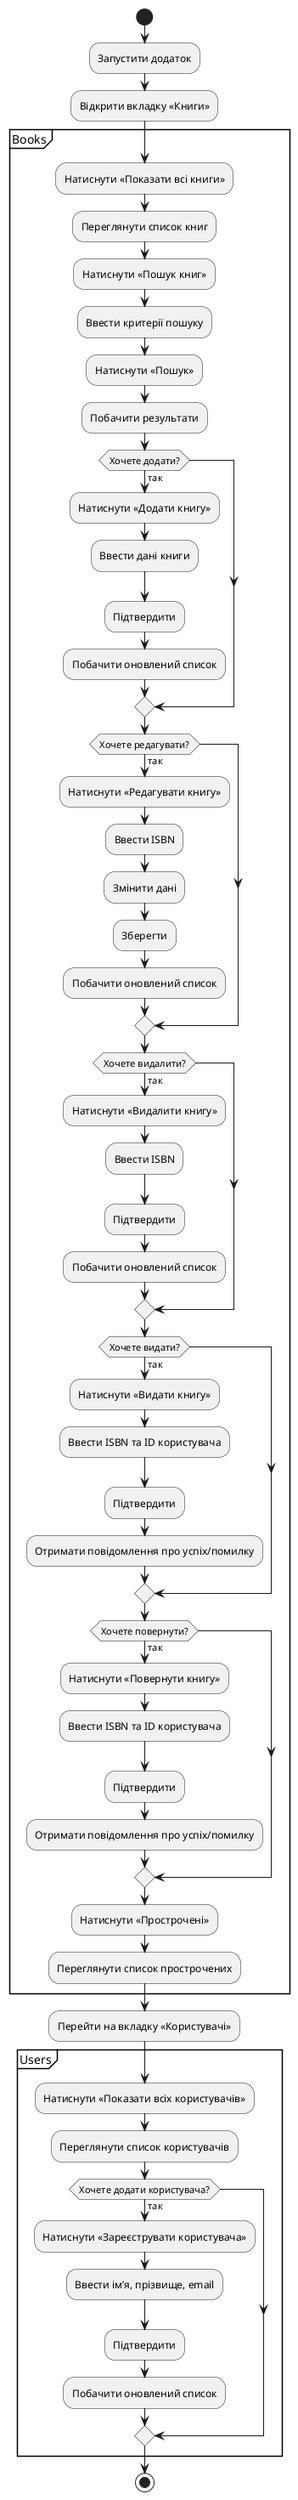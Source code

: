 @startuml ActivityLibraryManager
|User|
start
:Запустити додаток;
:Відкрити вкладку «Книги»;
partition Books {
  :Натиснути «Показати всі книги»;
  :Переглянути список книг;
  :Натиснути «Пошук книг»;
  :Ввести критерії пошуку;
  :Натиснути «Пошук»;
  :Побачити результати;
  if (Хочете додати?) then (так)
    :Натиснути «Додати книгу»;
    :Ввести дані книги;
    :Підтвердити;
    :Побачити оновлений список;
  endif
  if (Хочете редагувати?) then (так)
    :Натиснути «Редагувати книгу»;
    :Ввести ISBN;
    :Змінити дані;
    :Зберегти;
    :Побачити оновлений список;
  endif
  if (Хочете видалити?) then (так)
    :Натиснути «Видалити книгу»;
    :Ввести ISBN;
    :Підтвердити;
    :Побачити оновлений список;
  endif
  if (Хочете видати?) then (так)
    :Натиснути «Видати книгу»;
    :Ввести ISBN та ID користувача;
    :Підтвердити;
    :Отримати повідомлення про успіх/помилку;
  endif
  if (Хочете повернути?) then (так)
    :Натиснути «Повернути книгу»;
    :Ввести ISBN та ID користувача;
    :Підтвердити;
    :Отримати повідомлення про успіх/помилку;
  endif
  :Натиснути «Прострочені»;
  :Переглянути список прострочених;
}
|User|
:Перейти на вкладку «Користувачі»;
partition Users {
  :Натиснути «Показати всіх користувачів»;
  :Переглянути список користувачів;
  if (Хочете додати користувача?) then (так)
    :Натиснути «Зареєструвати користувача»;
    :Ввести ім’я, прізвище, email;
    :Підтвердити;
    :Побачити оновлений список;
  endif
}
stop
@enduml
